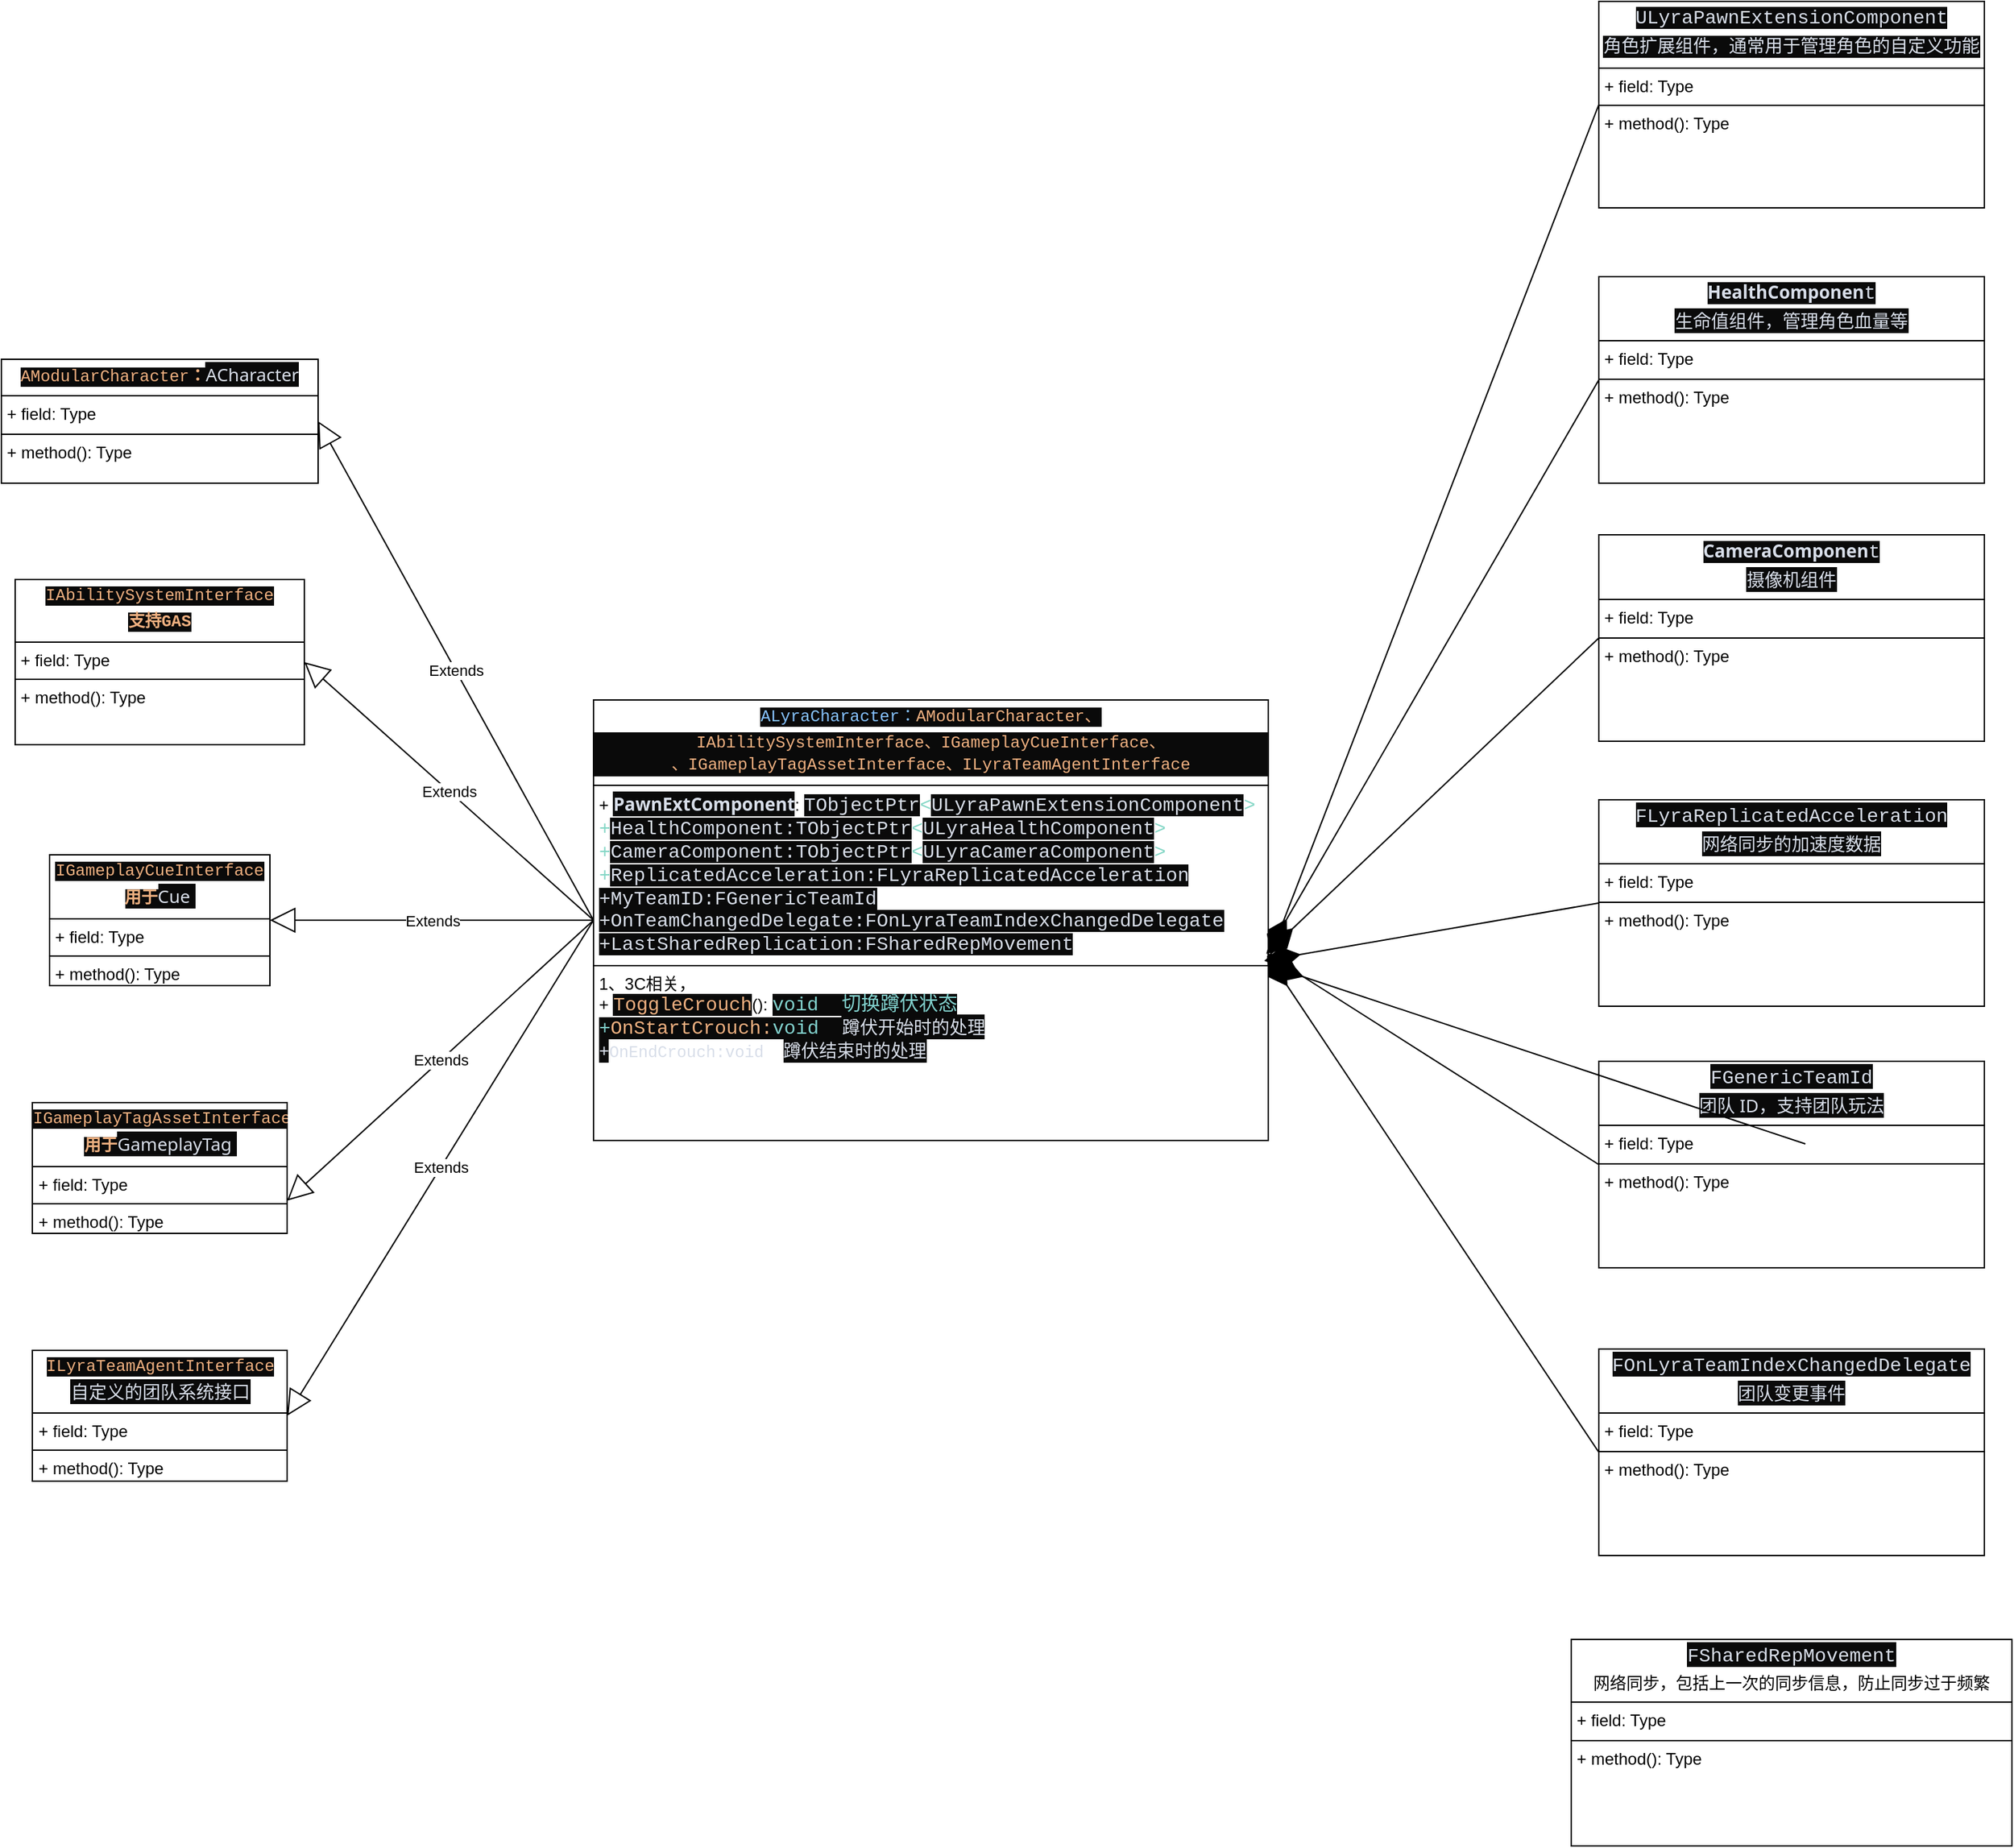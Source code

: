 <mxfile version="28.0.4">
  <diagram name="character目录" id="oOjw0yN4-hZVKV7NDtH4">
    <mxGraphModel dx="1882" dy="606" grid="1" gridSize="10" guides="1" tooltips="1" connect="1" arrows="1" fold="1" page="1" pageScale="1" pageWidth="827" pageHeight="1169" math="0" shadow="0">
      <root>
        <mxCell id="0" />
        <mxCell id="1" parent="0" />
        <mxCell id="XCQQB1KWgZVBoyZFV7uq-1" value="&lt;p style=&quot;margin:0px;margin-top:4px;text-align:center;&quot;&gt;&lt;span style=&quot;color: rgb(135, 195, 255); background-color: rgb(10, 10, 10); font-family: Consolas, &amp;quot;Courier New&amp;quot;, monospace; white-space: pre; text-align: left;&quot;&gt;ALyraCharacter：&lt;/span&gt;&lt;span style=&quot;color: rgb(239, 176, 128); background-color: rgb(10, 10, 10); font-family: Consolas, &amp;quot;Courier New&amp;quot;, monospace; white-space: pre; text-align: left;&quot;&gt;AModularCharacter、&lt;/span&gt;&lt;/p&gt;&lt;p style=&quot;margin:0px;margin-top:4px;text-align:center;&quot;&gt;&lt;span style=&quot;color: rgb(239, 176, 128); background-color: rgb(10, 10, 10); font-family: Consolas, &amp;quot;Courier New&amp;quot;, monospace; white-space: pre; text-align: left;&quot;&gt;&lt;/span&gt;&lt;/p&gt;&lt;div style=&quot;text-align: center; color: rgb(216, 222, 233); background-color: rgb(10, 10, 10); font-family: Consolas, &amp;quot;Courier New&amp;quot;, monospace; line-height: 16px; white-space: pre;&quot;&gt;&lt;span style=&quot;color: rgb(239, 176, 128);&quot;&gt;IAbilitySystemInterface、&lt;/span&gt;&lt;span style=&quot;color: rgb(239, 176, 128); text-align: left;&quot;&gt;IGameplayCueInterface、&lt;/span&gt;&lt;/div&gt;&lt;div style=&quot;text-align: center; color: rgb(216, 222, 233); background-color: rgb(10, 10, 10); font-family: Consolas, &amp;quot;Courier New&amp;quot;, monospace; line-height: 16px; white-space: pre;&quot;&gt;&lt;span style=&quot;color: rgb(239, 176, 128); text-align: left;&quot;&gt;、IGameplayTagAssetInterface、&lt;/span&gt;&lt;span style=&quot;color: rgb(239, 176, 128); text-align: left;&quot;&gt;ILyraTeamAgentInterface&lt;/span&gt;&lt;/div&gt;&lt;hr size=&quot;1&quot; style=&quot;border-style:solid;&quot;&gt;&lt;p style=&quot;margin:0px;margin-left:4px;&quot;&gt;+&amp;nbsp;&lt;span style=&quot;scrollbar-color: var(--vscode-scrollbarSlider-background,#424242) var(--vscode-editor-background,#1e1e1e); color: rgb(216, 222, 233); font-family: &amp;quot;Segoe WPC&amp;quot;, &amp;quot;Segoe UI&amp;quot;, sans-serif; font-size: 13px; font-weight: 600; background-color: rgb(10, 10, 10);&quot;&gt;Pawn&lt;/span&gt;&lt;span style=&quot;scrollbar-color: var(--vscode-scrollbarSlider-background,#424242) var(--vscode-editor-background,#1e1e1e); color: rgb(216, 222, 233); font-family: &amp;quot;Segoe WPC&amp;quot;, &amp;quot;Segoe UI&amp;quot;, sans-serif; font-size: 13px; font-weight: 600; background-color: rgb(10, 10, 10);&quot;&gt;Ext&lt;/span&gt;&lt;span style=&quot;scrollbar-color: var(--vscode-scrollbarSlider-background,#424242) var(--vscode-editor-background,#1e1e1e); color: rgb(216, 222, 233); font-family: &amp;quot;Segoe WPC&amp;quot;, &amp;quot;Segoe UI&amp;quot;, sans-serif; font-size: 13px; font-weight: 600; background-color: rgb(10, 10, 10);&quot;&gt;Component&lt;/span&gt;:&amp;nbsp;&lt;span style=&quot;background-color: rgb(10, 10, 10); color: rgb(216, 222, 233); font-family: Consolas, &amp;quot;Courier New&amp;quot;, monospace; font-size: 14px; white-space: pre;&quot;&gt;TObjectPtr&lt;/span&gt;&lt;span style=&quot;font-family: Consolas, &amp;quot;Courier New&amp;quot;, monospace; font-size: 14px; white-space: pre; color: rgb(131, 214, 197);&quot;&gt;&amp;lt;&lt;/span&gt;&lt;span style=&quot;background-color: rgb(10, 10, 10); color: rgb(216, 222, 233); font-family: Consolas, &amp;quot;Courier New&amp;quot;, monospace; font-size: 14px; white-space: pre;&quot;&gt;ULyraPawnExtensionComponent&lt;/span&gt;&lt;span style=&quot;font-family: Consolas, &amp;quot;Courier New&amp;quot;, monospace; font-size: 14px; white-space: pre; color: rgb(131, 214, 197);&quot;&gt;&amp;gt;&lt;/span&gt;&lt;/p&gt;&lt;p style=&quot;margin:0px;margin-left:4px;&quot;&gt;&lt;span style=&quot;font-family: Consolas, &amp;quot;Courier New&amp;quot;, monospace; font-size: 14px; white-space: pre; color: rgb(131, 214, 197);&quot;&gt;+&lt;/span&gt;&lt;span style=&quot;background-color: rgb(10, 10, 10); color: rgb(216, 222, 233); font-family: Consolas, &amp;quot;Courier New&amp;quot;, monospace; font-size: 14px; white-space: pre;&quot;&gt;HealthComponent:&lt;/span&gt;&lt;span style=&quot;background-color: rgb(10, 10, 10); color: rgb(216, 222, 233); font-family: Consolas, &amp;quot;Courier New&amp;quot;, monospace; font-size: 14px; white-space: pre;&quot;&gt;TObjectPtr&lt;/span&gt;&lt;span style=&quot;font-family: Consolas, &amp;quot;Courier New&amp;quot;, monospace; font-size: 14px; white-space: pre; color: rgb(131, 214, 197);&quot;&gt;&amp;lt;&lt;/span&gt;&lt;span style=&quot;background-color: rgb(10, 10, 10); color: rgb(216, 222, 233); font-family: Consolas, &amp;quot;Courier New&amp;quot;, monospace; font-size: 14px; white-space: pre;&quot;&gt;ULyraHealthComponent&lt;/span&gt;&lt;span style=&quot;font-family: Consolas, &amp;quot;Courier New&amp;quot;, monospace; font-size: 14px; white-space: pre; color: rgb(131, 214, 197);&quot;&gt;&amp;gt;&lt;/span&gt;&lt;/p&gt;&lt;p style=&quot;margin:0px;margin-left:4px;&quot;&gt;&lt;span style=&quot;font-family: Consolas, &amp;quot;Courier New&amp;quot;, monospace; font-size: 14px; white-space: pre; color: rgb(131, 214, 197);&quot;&gt;+&lt;/span&gt;&lt;span style=&quot;background-color: rgb(10, 10, 10); color: rgb(216, 222, 233); font-family: Consolas, &amp;quot;Courier New&amp;quot;, monospace; font-size: 14px; white-space: pre;&quot;&gt;CameraComponent:&lt;/span&gt;&lt;span style=&quot;background-color: rgb(10, 10, 10); color: rgb(216, 222, 233); font-family: Consolas, &amp;quot;Courier New&amp;quot;, monospace; font-size: 14px; white-space: pre;&quot;&gt;TObjectPtr&lt;/span&gt;&lt;span style=&quot;font-family: Consolas, &amp;quot;Courier New&amp;quot;, monospace; font-size: 14px; white-space: pre; color: rgb(131, 214, 197);&quot;&gt;&amp;lt;&lt;/span&gt;&lt;span style=&quot;background-color: rgb(10, 10, 10); color: rgb(216, 222, 233); font-family: Consolas, &amp;quot;Courier New&amp;quot;, monospace; font-size: 14px; white-space: pre;&quot;&gt;ULyraCameraComponent&lt;/span&gt;&lt;span style=&quot;font-family: Consolas, &amp;quot;Courier New&amp;quot;, monospace; font-size: 14px; white-space: pre; color: rgb(131, 214, 197);&quot;&gt;&amp;gt;&lt;/span&gt;&lt;/p&gt;&lt;p style=&quot;margin:0px;margin-left:4px;&quot;&gt;&lt;span style=&quot;font-family: Consolas, &amp;quot;Courier New&amp;quot;, monospace; font-size: 14px; white-space: pre; color: rgb(131, 214, 197);&quot;&gt;+&lt;/span&gt;&lt;span style=&quot;background-color: rgb(10, 10, 10); color: rgb(216, 222, 233); font-family: Consolas, &amp;quot;Courier New&amp;quot;, monospace; font-size: 14px; white-space: pre;&quot;&gt;ReplicatedAcceleration:&lt;/span&gt;&lt;span style=&quot;background-color: rgb(10, 10, 10); color: rgb(216, 222, 233); font-family: Consolas, &amp;quot;Courier New&amp;quot;, monospace; font-size: 14px; white-space: pre;&quot;&gt;FLyraReplicatedAcceleration&lt;/span&gt;&lt;/p&gt;&lt;p style=&quot;margin:0px;margin-left:4px;&quot;&gt;&lt;span style=&quot;background-color: rgb(10, 10, 10); color: rgb(216, 222, 233); font-family: Consolas, &amp;quot;Courier New&amp;quot;, monospace; font-size: 14px; white-space: pre;&quot;&gt;+&lt;/span&gt;&lt;span style=&quot;background-color: rgb(10, 10, 10); color: rgb(216, 222, 233); font-family: Consolas, &amp;quot;Courier New&amp;quot;, monospace; font-size: 14px; white-space: pre;&quot;&gt;MyTeamID:&lt;/span&gt;&lt;span style=&quot;background-color: rgb(10, 10, 10); color: rgb(216, 222, 233); font-family: Consolas, &amp;quot;Courier New&amp;quot;, monospace; font-size: 14px; white-space: pre;&quot;&gt;FGenericTeamId&lt;/span&gt;&lt;/p&gt;&lt;p style=&quot;margin:0px;margin-left:4px;&quot;&gt;&lt;span style=&quot;background-color: rgb(10, 10, 10); color: rgb(216, 222, 233); font-family: Consolas, &amp;quot;Courier New&amp;quot;, monospace; font-size: 14px; white-space: pre;&quot;&gt;+&lt;/span&gt;&lt;span style=&quot;background-color: rgb(10, 10, 10); color: rgb(216, 222, 233); font-family: Consolas, &amp;quot;Courier New&amp;quot;, monospace; font-size: 14px; white-space: pre;&quot;&gt;OnTeamChangedDelegate:&lt;/span&gt;&lt;span style=&quot;background-color: rgb(10, 10, 10); color: rgb(216, 222, 233); font-family: Consolas, &amp;quot;Courier New&amp;quot;, monospace; font-size: 14px; white-space: pre;&quot;&gt;FOnLyraTeamIndexChangedDelegate&lt;/span&gt;&lt;/p&gt;&lt;p style=&quot;margin:0px;margin-left:4px;&quot;&gt;&lt;span style=&quot;background-color: rgb(10, 10, 10); color: rgb(216, 222, 233); font-family: Consolas, &amp;quot;Courier New&amp;quot;, monospace; font-size: 14px; white-space: pre;&quot;&gt;+&lt;/span&gt;&lt;span style=&quot;background-color: rgb(10, 10, 10); color: rgb(216, 222, 233); font-family: Consolas, &amp;quot;Courier New&amp;quot;, monospace; font-size: 14px; white-space: pre;&quot;&gt;LastSharedReplication:&lt;/span&gt;&lt;span style=&quot;background-color: rgb(10, 10, 10); color: rgb(216, 222, 233); font-family: Consolas, &amp;quot;Courier New&amp;quot;, monospace; font-size: 14px; white-space: pre;&quot;&gt;FSharedRepMovement&lt;/span&gt;&lt;/p&gt;&lt;hr size=&quot;1&quot; style=&quot;border-style:solid;&quot;&gt;&lt;p style=&quot;margin:0px;margin-left:4px;&quot;&gt;1、3C相关，&lt;/p&gt;&lt;p style=&quot;margin:0px;margin-left:4px;&quot;&gt;+&amp;nbsp;&lt;span style=&quot;color: rgb(239, 176, 128); background-color: rgb(10, 10, 10); font-family: Consolas, &amp;quot;Courier New&amp;quot;, monospace; font-size: 14px; white-space: pre;&quot;&gt;ToggleCrouch&lt;/span&gt;&lt;span style=&quot;background-color: transparent; color: light-dark(rgb(0, 0, 0), rgb(255, 255, 255));&quot;&gt;():&amp;nbsp;&lt;/span&gt;&lt;span style=&quot;color: rgb(130, 210, 206); background-color: rgb(10, 10, 10); font-family: Consolas, &amp;quot;Courier New&amp;quot;, monospace; font-size: 14px; white-space: pre;&quot;&gt;void  切换蹲伏状态&lt;/span&gt;&lt;/p&gt;&lt;p style=&quot;margin:0px;margin-left:4px;&quot;&gt;&lt;span style=&quot;color: rgb(130, 210, 206); background-color: rgb(10, 10, 10); font-family: Consolas, &amp;quot;Courier New&amp;quot;, monospace; font-size: 14px; white-space: pre;&quot;&gt;+&lt;/span&gt;&lt;span style=&quot;color: rgb(239, 176, 128); background-color: rgb(10, 10, 10); font-family: Consolas, &amp;quot;Courier New&amp;quot;, monospace; font-size: 14px; white-space: pre;&quot;&gt;OnStartCrouch:&lt;/span&gt;&lt;span style=&quot;color: rgb(130, 210, 206); background-color: rgb(10, 10, 10); font-family: Consolas, &amp;quot;Courier New&amp;quot;, monospace; font-size: 14px; white-space: pre;&quot;&gt;void  &lt;/span&gt;&lt;span style=&quot;background-color: rgb(10, 10, 10); color: rgb(216, 222, 233); font-family: &amp;quot;Segoe WPC&amp;quot;, &amp;quot;Segoe UI&amp;quot;, sans-serif; font-size: 13px;&quot;&gt;蹲伏开始时的处理&lt;/span&gt;&lt;/p&gt;&lt;p style=&quot;margin:0px;margin-left:4px;&quot;&gt;&lt;span style=&quot;background-color: rgb(10, 10, 10); color: rgb(216, 222, 233); font-family: &amp;quot;Segoe WPC&amp;quot;, &amp;quot;Segoe UI&amp;quot;, sans-serif; font-size: 13px;&quot;&gt;+&lt;/span&gt;&lt;span style=&quot;background-color: transparent; scrollbar-color: var(--vscode-scrollbarSlider-background,#424242) var(--vscode-editor-background,#1e1e1e); color: rgb(216, 222, 233); font-family: Consolas, &amp;quot;Courier New&amp;quot;, monospace, Menlo, Monaco, &amp;quot;Courier New&amp;quot;, monospace; font-size: 11.7px;&quot;&gt;OnEnd&lt;/span&gt;&lt;span style=&quot;background-color: transparent; scrollbar-color: var(--vscode-scrollbarSlider-background,#424242) var(--vscode-editor-background,#1e1e1e); color: rgb(216, 222, 233); font-family: Consolas, &amp;quot;Courier New&amp;quot;, monospace, Menlo, Monaco, &amp;quot;Courier New&amp;quot;, monospace; font-size: 11.7px;&quot;&gt;C&lt;/span&gt;&lt;span style=&quot;background-color: transparent; scrollbar-color: var(--vscode-scrollbarSlider-background,#424242) var(--vscode-editor-background,#1e1e1e); color: rgb(216, 222, 233); font-family: Consolas, &amp;quot;Courier New&amp;quot;, monospace, Menlo, Monaco, &amp;quot;Courier New&amp;quot;, monospace; font-size: 11.7px;&quot;&gt;rou&lt;/span&gt;&lt;span style=&quot;background-color: transparent; scrollbar-color: var(--vscode-scrollbarSlider-background,#424242) var(--vscode-editor-background,#1e1e1e); color: rgb(216, 222, 233); font-family: Consolas, &amp;quot;Courier New&amp;quot;, monospace, Menlo, Monaco, &amp;quot;Courier New&amp;quot;, monospace; font-size: 11.7px;&quot;&gt;ch:void&amp;nbsp;&amp;nbsp;&lt;/span&gt;&lt;span style=&quot;scrollbar-color: var(--vscode-scrollbarSlider-background,#424242) var(--vscode-editor-background,#1e1e1e); color: rgb(216, 222, 233); font-family: &amp;quot;Segoe WPC&amp;quot;, &amp;quot;Segoe UI&amp;quot;, sans-serif; font-size: 13px; background-color: rgb(10, 10, 10);&quot;&gt;蹲&lt;/span&gt;&lt;span style=&quot;scrollbar-color: var(--vscode-scrollbarSlider-background,#424242) var(--vscode-editor-background,#1e1e1e); color: rgb(216, 222, 233); font-family: &amp;quot;Segoe WPC&amp;quot;, &amp;quot;Segoe UI&amp;quot;, sans-serif; font-size: 13px; background-color: rgb(10, 10, 10);&quot;&gt;伏&lt;/span&gt;&lt;span style=&quot;scrollbar-color: var(--vscode-scrollbarSlider-background,#424242) var(--vscode-editor-background,#1e1e1e); color: rgb(216, 222, 233); font-family: &amp;quot;Segoe WPC&amp;quot;, &amp;quot;Segoe UI&amp;quot;, sans-serif; font-size: 13px; background-color: rgb(10, 10, 10);&quot;&gt;结束时的&lt;/span&gt;&lt;span style=&quot;scrollbar-color: var(--vscode-scrollbarSlider-background,#424242) var(--vscode-editor-background,#1e1e1e); color: rgb(216, 222, 233); font-family: &amp;quot;Segoe WPC&amp;quot;, &amp;quot;Segoe UI&amp;quot;, sans-serif; font-size: 13px; background-color: rgb(10, 10, 10);&quot;&gt;处理&lt;/span&gt;&lt;/p&gt;" style="verticalAlign=top;align=left;overflow=fill;html=1;whiteSpace=wrap;" vertex="1" parent="1">
          <mxGeometry x="60" y="547.5" width="490" height="320" as="geometry" />
        </mxCell>
        <mxCell id="XCQQB1KWgZVBoyZFV7uq-2" value="&lt;p style=&quot;margin:0px;margin-top:4px;text-align:center;&quot;&gt;&lt;span style=&quot;color: rgb(239, 176, 128); background-color: rgb(10, 10, 10); font-family: Consolas, &amp;quot;Courier New&amp;quot;, monospace; white-space: pre; text-align: left;&quot;&gt;AModularCharacter&lt;b&gt;：&lt;/b&gt;&lt;/span&gt;&lt;span style=&quot;background-color: rgb(10, 10, 10); color: rgb(216, 222, 233); font-family: &amp;quot;Segoe WPC&amp;quot;, &amp;quot;Segoe UI&amp;quot;, sans-serif; font-size: 13px; text-align: left;&quot;&gt;ACharacter&lt;/span&gt;&lt;/p&gt;&lt;hr size=&quot;1&quot; style=&quot;border-style:solid;&quot;&gt;&lt;p style=&quot;margin:0px;margin-left:4px;&quot;&gt;+ field: Type&lt;/p&gt;&lt;hr size=&quot;1&quot; style=&quot;border-style:solid;&quot;&gt;&lt;p style=&quot;margin:0px;margin-left:4px;&quot;&gt;+ method(): Type&lt;/p&gt;" style="verticalAlign=top;align=left;overflow=fill;html=1;whiteSpace=wrap;" vertex="1" parent="1">
          <mxGeometry x="-370" y="300" width="230" height="90" as="geometry" />
        </mxCell>
        <mxCell id="XCQQB1KWgZVBoyZFV7uq-3" value="&lt;p style=&quot;margin:0px;margin-top:4px;text-align:center;&quot;&gt;&lt;span style=&quot;color: rgb(239, 176, 128); background-color: rgb(10, 10, 10); font-family: Consolas, &amp;quot;Courier New&amp;quot;, monospace; white-space: pre; text-align: left;&quot;&gt;IAbilitySystemInterface&lt;/span&gt;&lt;/p&gt;&lt;p style=&quot;margin:0px;margin-top:4px;text-align:center;&quot;&gt;&lt;span style=&quot;color: rgb(239, 176, 128); background-color: rgb(10, 10, 10); font-family: Consolas, &amp;quot;Courier New&amp;quot;, monospace; white-space: pre; text-align: left;&quot;&gt;&lt;b&gt;支持GAS&lt;/b&gt;&lt;/span&gt;&lt;/p&gt;&lt;hr size=&quot;1&quot; style=&quot;border-style:solid;&quot;&gt;&lt;p style=&quot;margin:0px;margin-left:4px;&quot;&gt;+ field: Type&lt;/p&gt;&lt;hr size=&quot;1&quot; style=&quot;border-style:solid;&quot;&gt;&lt;p style=&quot;margin:0px;margin-left:4px;&quot;&gt;+ method(): Type&lt;/p&gt;" style="verticalAlign=top;align=left;overflow=fill;html=1;whiteSpace=wrap;" vertex="1" parent="1">
          <mxGeometry x="-360" y="460" width="210" height="120" as="geometry" />
        </mxCell>
        <mxCell id="XCQQB1KWgZVBoyZFV7uq-8" value="&lt;p style=&quot;margin:0px;margin-top:4px;text-align:center;&quot;&gt;&lt;span style=&quot;color: rgb(239, 176, 128); background-color: rgb(10, 10, 10); font-family: Consolas, &amp;quot;Courier New&amp;quot;, monospace; white-space: pre; text-align: left;&quot;&gt;IGameplayCueInterface&lt;/span&gt;&lt;/p&gt;&lt;p style=&quot;text-align: center; margin: 4px 0px 0px;&quot;&gt;&lt;font face=&quot;Consolas, Courier New, monospace&quot; color=&quot;#efb080&quot;&gt;&lt;span style=&quot;white-space: pre; background-color: rgb(10, 10, 10);&quot;&gt;&lt;b&gt;用于&lt;/b&gt;&lt;/span&gt;&lt;/font&gt;&lt;span style=&quot;background-color: rgb(10, 10, 10); color: rgb(216, 222, 233); font-family: &amp;quot;Segoe WPC&amp;quot;, &amp;quot;Segoe UI&amp;quot;, sans-serif; font-size: 13px; text-align: left;&quot;&gt;Cue&lt;/span&gt;&lt;span style=&quot;background-color: rgb(10, 10, 10); color: rgb(216, 222, 233); font-family: &amp;quot;Segoe WPC&amp;quot;, &amp;quot;Segoe UI&amp;quot;, sans-serif; font-size: 13px; text-align: left;&quot;&gt;&amp;nbsp;&lt;/span&gt;&lt;/p&gt;&lt;hr size=&quot;1&quot; style=&quot;border-style:solid;&quot;&gt;&lt;p style=&quot;margin:0px;margin-left:4px;&quot;&gt;+ field: Type&lt;/p&gt;&lt;hr size=&quot;1&quot; style=&quot;border-style:solid;&quot;&gt;&lt;p style=&quot;margin:0px;margin-left:4px;&quot;&gt;+ method(): Type&lt;/p&gt;" style="verticalAlign=top;align=left;overflow=fill;html=1;whiteSpace=wrap;" vertex="1" parent="1">
          <mxGeometry x="-335" y="660" width="160" height="95" as="geometry" />
        </mxCell>
        <mxCell id="XCQQB1KWgZVBoyZFV7uq-9" value="&lt;p style=&quot;margin:0px;margin-top:4px;text-align:center;&quot;&gt;&lt;span style=&quot;color: rgb(239, 176, 128); background-color: rgb(10, 10, 10); font-family: Consolas, &amp;quot;Courier New&amp;quot;, monospace; white-space: pre; text-align: left;&quot;&gt;IGameplayTagAssetInterface&lt;/span&gt;&lt;/p&gt;&lt;p style=&quot;text-align: center; margin: 4px 0px 0px;&quot;&gt;&lt;font face=&quot;Consolas, Courier New, monospace&quot; color=&quot;#efb080&quot;&gt;&lt;span style=&quot;white-space: pre; background-color: rgb(10, 10, 10);&quot;&gt;&lt;b&gt;用于&lt;/b&gt;&lt;/span&gt;&lt;/font&gt;&lt;span style=&quot;text-align: left; scrollbar-color: var(--vscode-scrollbarSlider-background,#424242) var(--vscode-editor-background,#1e1e1e); color: rgb(216, 222, 233); font-family: &amp;quot;Segoe WPC&amp;quot;, &amp;quot;Segoe UI&amp;quot;, sans-serif; font-size: 13px; background-color: rgb(10, 10, 10);&quot;&gt;Gameplay&lt;/span&gt;&lt;span style=&quot;text-align: left; scrollbar-color: var(--vscode-scrollbarSlider-background,#424242) var(--vscode-editor-background,#1e1e1e); color: rgb(216, 222, 233); font-family: &amp;quot;Segoe WPC&amp;quot;, &amp;quot;Segoe UI&amp;quot;, sans-serif; font-size: 13px; background-color: rgb(10, 10, 10);&quot;&gt;Tag&lt;/span&gt;&lt;span style=&quot;text-align: left; scrollbar-color: var(--vscode-scrollbarSlider-background,#424242) var(--vscode-editor-background,#1e1e1e); color: rgb(216, 222, 233); font-family: &amp;quot;Segoe WPC&amp;quot;, &amp;quot;Segoe UI&amp;quot;, sans-serif; font-size: 13px; background-color: rgb(10, 10, 10);&quot;&gt;&amp;nbsp;&lt;/span&gt;&lt;/p&gt;&lt;hr size=&quot;1&quot; style=&quot;border-style:solid;&quot;&gt;&lt;p style=&quot;margin:0px;margin-left:4px;&quot;&gt;+ field: Type&lt;/p&gt;&lt;hr size=&quot;1&quot; style=&quot;border-style:solid;&quot;&gt;&lt;p style=&quot;margin:0px;margin-left:4px;&quot;&gt;+ method(): Type&lt;/p&gt;" style="verticalAlign=top;align=left;overflow=fill;html=1;whiteSpace=wrap;" vertex="1" parent="1">
          <mxGeometry x="-347.5" y="840" width="185" height="95" as="geometry" />
        </mxCell>
        <mxCell id="XCQQB1KWgZVBoyZFV7uq-10" value="&lt;p style=&quot;margin:0px;margin-top:4px;text-align:center;&quot;&gt;&lt;span style=&quot;color: rgb(239, 176, 128); background-color: rgb(10, 10, 10); font-family: Consolas, &amp;quot;Courier New&amp;quot;, monospace; white-space: pre; text-align: left;&quot;&gt;ILyraTeamAgentInterface&lt;/span&gt;&lt;/p&gt;&lt;p style=&quot;text-align: center; margin: 4px 0px 0px;&quot;&gt;&lt;span style=&quot;color: rgb(216, 222, 233); font-family: &amp;quot;Segoe WPC&amp;quot;, &amp;quot;Segoe UI&amp;quot;, sans-serif; font-size: 13px; text-align: left; background-color: rgb(10, 10, 10);&quot;&gt;自定义的团队系统接口&lt;/span&gt;&lt;/p&gt;&lt;hr size=&quot;1&quot; style=&quot;border-style:solid;&quot;&gt;&lt;p style=&quot;margin:0px;margin-left:4px;&quot;&gt;+ field: Type&lt;/p&gt;&lt;hr size=&quot;1&quot; style=&quot;border-style:solid;&quot;&gt;&lt;p style=&quot;margin:0px;margin-left:4px;&quot;&gt;+ method(): Type&lt;/p&gt;" style="verticalAlign=top;align=left;overflow=fill;html=1;whiteSpace=wrap;" vertex="1" parent="1">
          <mxGeometry x="-347.5" y="1020" width="185" height="95" as="geometry" />
        </mxCell>
        <mxCell id="XCQQB1KWgZVBoyZFV7uq-11" value="Extends" style="endArrow=block;endSize=16;endFill=0;html=1;rounded=0;exitX=0;exitY=0.5;exitDx=0;exitDy=0;entryX=1;entryY=0.5;entryDx=0;entryDy=0;" edge="1" parent="1" source="XCQQB1KWgZVBoyZFV7uq-1" target="XCQQB1KWgZVBoyZFV7uq-2">
          <mxGeometry width="160" relative="1" as="geometry">
            <mxPoint x="-80" y="810" as="sourcePoint" />
            <mxPoint x="80" y="810" as="targetPoint" />
          </mxGeometry>
        </mxCell>
        <mxCell id="XCQQB1KWgZVBoyZFV7uq-12" value="Extends" style="endArrow=block;endSize=16;endFill=0;html=1;rounded=0;entryX=1;entryY=0.5;entryDx=0;entryDy=0;exitX=0;exitY=0.5;exitDx=0;exitDy=0;" edge="1" parent="1" source="XCQQB1KWgZVBoyZFV7uq-1" target="XCQQB1KWgZVBoyZFV7uq-3">
          <mxGeometry width="160" relative="1" as="geometry">
            <mxPoint x="-10" y="800" as="sourcePoint" />
            <mxPoint x="80" y="810" as="targetPoint" />
          </mxGeometry>
        </mxCell>
        <mxCell id="XCQQB1KWgZVBoyZFV7uq-13" value="Extends" style="endArrow=block;endSize=16;endFill=0;html=1;rounded=0;entryX=1;entryY=0.5;entryDx=0;entryDy=0;exitX=0;exitY=0.5;exitDx=0;exitDy=0;" edge="1" parent="1" source="XCQQB1KWgZVBoyZFV7uq-1" target="XCQQB1KWgZVBoyZFV7uq-8">
          <mxGeometry width="160" relative="1" as="geometry">
            <mxPoint x="-40" y="850" as="sourcePoint" />
            <mxPoint x="-140" y="700" as="targetPoint" />
          </mxGeometry>
        </mxCell>
        <mxCell id="XCQQB1KWgZVBoyZFV7uq-16" value="Extends" style="endArrow=block;endSize=16;endFill=0;html=1;rounded=0;entryX=1;entryY=0.75;entryDx=0;entryDy=0;exitX=0;exitY=0.5;exitDx=0;exitDy=0;" edge="1" parent="1" source="XCQQB1KWgZVBoyZFV7uq-1" target="XCQQB1KWgZVBoyZFV7uq-9">
          <mxGeometry width="160" relative="1" as="geometry">
            <mxPoint x="-10" y="730" as="sourcePoint" />
            <mxPoint x="-110" y="720" as="targetPoint" />
          </mxGeometry>
        </mxCell>
        <mxCell id="XCQQB1KWgZVBoyZFV7uq-17" value="Extends" style="endArrow=block;endSize=16;endFill=0;html=1;rounded=0;exitX=0;exitY=0.5;exitDx=0;exitDy=0;entryX=1;entryY=0.5;entryDx=0;entryDy=0;" edge="1" parent="1" source="XCQQB1KWgZVBoyZFV7uq-1" target="XCQQB1KWgZVBoyZFV7uq-10">
          <mxGeometry width="160" relative="1" as="geometry">
            <mxPoint x="-70" y="820.0" as="sourcePoint" />
            <mxPoint x="-160" y="1090" as="targetPoint" />
          </mxGeometry>
        </mxCell>
        <mxCell id="XCQQB1KWgZVBoyZFV7uq-18" value="&lt;p style=&quot;margin:0px;margin-top:4px;text-align:center;&quot;&gt;&lt;span style=&quot;background-color: rgb(10, 10, 10); color: rgb(216, 222, 233); font-family: Consolas, &amp;quot;Courier New&amp;quot;, monospace; font-size: 14px; white-space: pre; text-align: left;&quot;&gt;ULyraPawnExtensionComponent&lt;/span&gt;&lt;/p&gt;&lt;p style=&quot;margin:0px;margin-top:4px;text-align:center;&quot;&gt;&lt;span style=&quot;background-color: rgb(10, 10, 10); color: rgb(216, 222, 233); font-family: Consolas, &amp;quot;Courier New&amp;quot;, monospace; font-size: 14px; white-space: pre; text-align: left;&quot;&gt;&lt;span style=&quot;scrollbar-color: var(--vscode-scrollbarSlider-background,#424242) var(--vscode-editor-background,#1e1e1e); font-family: &amp;quot;Segoe WPC&amp;quot;, &amp;quot;Segoe UI&amp;quot;, sans-serif; font-size: 13px; white-space: normal;&quot;&gt;角色&lt;/span&gt;&lt;span style=&quot;scrollbar-color: var(--vscode-scrollbarSlider-background,#424242) var(--vscode-editor-background,#1e1e1e); font-family: &amp;quot;Segoe WPC&amp;quot;, &amp;quot;Segoe UI&amp;quot;, sans-serif; font-size: 13px; white-space: normal;&quot;&gt;扩&lt;/span&gt;&lt;span style=&quot;scrollbar-color: var(--vscode-scrollbarSlider-background,#424242) var(--vscode-editor-background,#1e1e1e); font-family: &amp;quot;Segoe WPC&amp;quot;, &amp;quot;Segoe UI&amp;quot;, sans-serif; font-size: 13px; white-space: normal;&quot;&gt;展组件&lt;/span&gt;&lt;span style=&quot;scrollbar-color: var(--vscode-scrollbarSlider-background,#424242) var(--vscode-editor-background,#1e1e1e); font-family: &amp;quot;Segoe WPC&amp;quot;, &amp;quot;Segoe UI&amp;quot;, sans-serif; font-size: 13px; white-space: normal;&quot;&gt;，通常用于管理&lt;/span&gt;&lt;span style=&quot;scrollbar-color: var(--vscode-scrollbarSlider-background,#424242) var(--vscode-editor-background,#1e1e1e); font-family: &amp;quot;Segoe WPC&amp;quot;, &amp;quot;Segoe UI&amp;quot;, sans-serif; font-size: 13px; white-space: normal;&quot;&gt;角色的&lt;/span&gt;&lt;span style=&quot;scrollbar-color: var(--vscode-scrollbarSlider-background,#424242) var(--vscode-editor-background,#1e1e1e); font-family: &amp;quot;Segoe WPC&amp;quot;, &amp;quot;Segoe UI&amp;quot;, sans-serif; font-size: 13px; white-space: normal;&quot;&gt;自&lt;/span&gt;&lt;span style=&quot;scrollbar-color: var(--vscode-scrollbarSlider-background,#424242) var(--vscode-editor-background,#1e1e1e); font-family: &amp;quot;Segoe WPC&amp;quot;, &amp;quot;Segoe UI&amp;quot;, sans-serif; font-size: 13px; white-space: normal;&quot;&gt;定义&lt;/span&gt;&lt;span style=&quot;scrollbar-color: var(--vscode-scrollbarSlider-background,#424242) var(--vscode-editor-background,#1e1e1e); font-family: &amp;quot;Segoe WPC&amp;quot;, &amp;quot;Segoe UI&amp;quot;, sans-serif; font-size: 13px; white-space: normal;&quot;&gt;功能&lt;/span&gt;&lt;/span&gt;&lt;/p&gt;&lt;hr size=&quot;1&quot; style=&quot;border-style:solid;&quot;&gt;&lt;p style=&quot;margin:0px;margin-left:4px;&quot;&gt;+ field: Type&lt;/p&gt;&lt;hr size=&quot;1&quot; style=&quot;border-style:solid;&quot;&gt;&lt;p style=&quot;margin:0px;margin-left:4px;&quot;&gt;+ method(): Type&lt;/p&gt;" style="verticalAlign=top;align=left;overflow=fill;html=1;whiteSpace=wrap;" vertex="1" parent="1">
          <mxGeometry x="790" y="40" width="280" height="150" as="geometry" />
        </mxCell>
        <mxCell id="XCQQB1KWgZVBoyZFV7uq-19" value="&lt;p style=&quot;margin:0px;margin-top:4px;text-align:center;&quot;&gt;&lt;span style=&quot;background-color: rgb(10, 10, 10); color: rgb(216, 222, 233); font-family: Consolas, &amp;quot;Courier New&amp;quot;, monospace; font-size: 14px; white-space: pre; text-align: left;&quot;&gt;&lt;span style=&quot;font-family: &amp;quot;Segoe WPC&amp;quot;, &amp;quot;Segoe UI&amp;quot;, sans-serif; font-size: 13px; font-weight: 600; white-space: normal;&quot;&gt;HealthComponen&lt;/span&gt;t&lt;/span&gt;&lt;/p&gt;&lt;p style=&quot;margin:0px;margin-top:4px;text-align:center;&quot;&gt;&lt;span style=&quot;scrollbar-color: var(--vscode-scrollbarSlider-background,#424242) var(--vscode-editor-background,#1e1e1e); color: rgb(216, 222, 233); font-family: &amp;quot;Segoe WPC&amp;quot;, &amp;quot;Segoe UI&amp;quot;, sans-serif; font-size: 13px; text-align: left; background-color: rgb(10, 10, 10);&quot;&gt;生命值&lt;/span&gt;&lt;span style=&quot;scrollbar-color: var(--vscode-scrollbarSlider-background,#424242) var(--vscode-editor-background,#1e1e1e); color: rgb(216, 222, 233); font-family: &amp;quot;Segoe WPC&amp;quot;, &amp;quot;Segoe UI&amp;quot;, sans-serif; font-size: 13px; text-align: left; background-color: rgb(10, 10, 10);&quot;&gt;组件&lt;/span&gt;&lt;span style=&quot;scrollbar-color: var(--vscode-scrollbarSlider-background,#424242) var(--vscode-editor-background,#1e1e1e); color: rgb(216, 222, 233); font-family: &amp;quot;Segoe WPC&amp;quot;, &amp;quot;Segoe UI&amp;quot;, sans-serif; font-size: 13px; text-align: left; background-color: rgb(10, 10, 10);&quot;&gt;，管理&lt;/span&gt;&lt;span style=&quot;scrollbar-color: var(--vscode-scrollbarSlider-background,#424242) var(--vscode-editor-background,#1e1e1e); color: rgb(216, 222, 233); font-family: &amp;quot;Segoe WPC&amp;quot;, &amp;quot;Segoe UI&amp;quot;, sans-serif; font-size: 13px; text-align: left; background-color: rgb(10, 10, 10);&quot;&gt;角色&lt;/span&gt;&lt;span style=&quot;scrollbar-color: var(--vscode-scrollbarSlider-background,#424242) var(--vscode-editor-background,#1e1e1e); color: rgb(216, 222, 233); font-family: &amp;quot;Segoe WPC&amp;quot;, &amp;quot;Segoe UI&amp;quot;, sans-serif; font-size: 13px; text-align: left; background-color: rgb(10, 10, 10);&quot;&gt;血量&lt;/span&gt;&lt;span style=&quot;scrollbar-color: var(--vscode-scrollbarSlider-background,#424242) var(--vscode-editor-background,#1e1e1e); color: rgb(216, 222, 233); font-family: &amp;quot;Segoe WPC&amp;quot;, &amp;quot;Segoe UI&amp;quot;, sans-serif; font-size: 13px; text-align: left; background-color: rgb(10, 10, 10);&quot;&gt;等&lt;/span&gt;&lt;/p&gt;&lt;hr size=&quot;1&quot; style=&quot;border-style:solid;&quot;&gt;&lt;p style=&quot;margin:0px;margin-left:4px;&quot;&gt;+ field: Type&lt;/p&gt;&lt;hr size=&quot;1&quot; style=&quot;border-style:solid;&quot;&gt;&lt;p style=&quot;margin:0px;margin-left:4px;&quot;&gt;+ method(): Type&lt;/p&gt;" style="verticalAlign=top;align=left;overflow=fill;html=1;whiteSpace=wrap;" vertex="1" parent="1">
          <mxGeometry x="790" y="240" width="280" height="150" as="geometry" />
        </mxCell>
        <mxCell id="XCQQB1KWgZVBoyZFV7uq-20" value="&lt;p style=&quot;margin:0px;margin-top:4px;text-align:center;&quot;&gt;&lt;span style=&quot;background-color: rgb(10, 10, 10); color: rgb(216, 222, 233); font-family: Consolas, &amp;quot;Courier New&amp;quot;, monospace; font-size: 14px; white-space: pre; text-align: left;&quot;&gt;&lt;span style=&quot;white-space: normal; scrollbar-color: var(--vscode-scrollbarSlider-background,#424242) var(--vscode-editor-background,#1e1e1e); font-family: &amp;quot;Segoe WPC&amp;quot;, &amp;quot;Segoe UI&amp;quot;, sans-serif; font-size: 13px; font-weight: 600;&quot;&gt;Camera&lt;/span&gt;&lt;span style=&quot;white-space: normal; scrollbar-color: var(--vscode-scrollbarSlider-background,#424242) var(--vscode-editor-background,#1e1e1e); font-family: &amp;quot;Segoe WPC&amp;quot;, &amp;quot;Segoe UI&amp;quot;, sans-serif; font-size: 13px; font-weight: 600;&quot;&gt;Componen&lt;/span&gt;t&lt;/span&gt;&lt;/p&gt;&lt;p style=&quot;margin:0px;margin-top:4px;text-align:center;&quot;&gt;&lt;span style=&quot;scrollbar-color: var(--vscode-scrollbarSlider-background,#424242) var(--vscode-editor-background,#1e1e1e); color: rgb(216, 222, 233); font-family: &amp;quot;Segoe WPC&amp;quot;, &amp;quot;Segoe UI&amp;quot;, sans-serif; font-size: 13px; text-align: left; background-color: rgb(10, 10, 10);&quot;&gt;摄像&lt;/span&gt;&lt;span style=&quot;scrollbar-color: var(--vscode-scrollbarSlider-background,#424242) var(--vscode-editor-background,#1e1e1e); color: rgb(216, 222, 233); font-family: &amp;quot;Segoe WPC&amp;quot;, &amp;quot;Segoe UI&amp;quot;, sans-serif; font-size: 13px; text-align: left; background-color: rgb(10, 10, 10);&quot;&gt;机&lt;/span&gt;&lt;span style=&quot;scrollbar-color: var(--vscode-scrollbarSlider-background,#424242) var(--vscode-editor-background,#1e1e1e); color: rgb(216, 222, 233); font-family: &amp;quot;Segoe WPC&amp;quot;, &amp;quot;Segoe UI&amp;quot;, sans-serif; font-size: 13px; text-align: left; background-color: rgb(10, 10, 10);&quot;&gt;组件&lt;/span&gt;&lt;/p&gt;&lt;hr size=&quot;1&quot; style=&quot;border-style:solid;&quot;&gt;&lt;p style=&quot;margin:0px;margin-left:4px;&quot;&gt;+ field: Type&lt;/p&gt;&lt;hr size=&quot;1&quot; style=&quot;border-style:solid;&quot;&gt;&lt;p style=&quot;margin:0px;margin-left:4px;&quot;&gt;+ method(): Type&lt;/p&gt;" style="verticalAlign=top;align=left;overflow=fill;html=1;whiteSpace=wrap;" vertex="1" parent="1">
          <mxGeometry x="790" y="427.5" width="280" height="150" as="geometry" />
        </mxCell>
        <mxCell id="XCQQB1KWgZVBoyZFV7uq-21" value="&lt;p style=&quot;margin:0px;margin-top:4px;text-align:center;&quot;&gt;&lt;span style=&quot;scrollbar-color: var(--vscode-scrollbarSlider-background,#424242) var(--vscode-editor-background,#1e1e1e); color: rgb(216, 222, 233); font-family: &amp;quot;Segoe WPC&amp;quot;, &amp;quot;Segoe UI&amp;quot;, sans-serif; font-size: 13px; font-weight: 600; text-align: left; background-color: rgb(10, 10, 10);&quot;&gt;&lt;span style=&quot;font-family: Consolas, &amp;quot;Courier New&amp;quot;, monospace; font-size: 14px; white-space: pre; font-weight: normal;&quot;&gt;FLyraReplicatedAcceleration&lt;/span&gt;&lt;/span&gt;&lt;/p&gt;&lt;p style=&quot;margin:0px;margin-top:4px;text-align:center;&quot;&gt;&lt;span style=&quot;scrollbar-color: var(--vscode-scrollbarSlider-background,#424242) var(--vscode-editor-background,#1e1e1e); color: rgb(216, 222, 233); font-family: &amp;quot;Segoe WPC&amp;quot;, &amp;quot;Segoe UI&amp;quot;, sans-serif; font-size: 13px; text-align: left; background-color: rgb(10, 10, 10);&quot;&gt;网络同步的&lt;/span&gt;&lt;span style=&quot;scrollbar-color: var(--vscode-scrollbarSlider-background,#424242) var(--vscode-editor-background,#1e1e1e); color: rgb(216, 222, 233); font-family: &amp;quot;Segoe WPC&amp;quot;, &amp;quot;Segoe UI&amp;quot;, sans-serif; font-size: 13px; text-align: left; background-color: rgb(10, 10, 10);&quot;&gt;加&lt;/span&gt;&lt;span style=&quot;scrollbar-color: var(--vscode-scrollbarSlider-background,#424242) var(--vscode-editor-background,#1e1e1e); color: rgb(216, 222, 233); font-family: &amp;quot;Segoe WPC&amp;quot;, &amp;quot;Segoe UI&amp;quot;, sans-serif; font-size: 13px; text-align: left; background-color: rgb(10, 10, 10);&quot;&gt;速度&lt;/span&gt;&lt;span style=&quot;scrollbar-color: var(--vscode-scrollbarSlider-background,#424242) var(--vscode-editor-background,#1e1e1e); color: rgb(216, 222, 233); font-family: &amp;quot;Segoe WPC&amp;quot;, &amp;quot;Segoe UI&amp;quot;, sans-serif; font-size: 13px; text-align: left; background-color: rgb(10, 10, 10);&quot;&gt;数据&lt;/span&gt;&lt;/p&gt;&lt;hr size=&quot;1&quot; style=&quot;border-style:solid;&quot;&gt;&lt;p style=&quot;margin:0px;margin-left:4px;&quot;&gt;+ field: Type&lt;/p&gt;&lt;hr size=&quot;1&quot; style=&quot;border-style:solid;&quot;&gt;&lt;p style=&quot;margin:0px;margin-left:4px;&quot;&gt;+ method(): Type&lt;/p&gt;" style="verticalAlign=top;align=left;overflow=fill;html=1;whiteSpace=wrap;" vertex="1" parent="1">
          <mxGeometry x="790" y="620" width="280" height="150" as="geometry" />
        </mxCell>
        <mxCell id="XCQQB1KWgZVBoyZFV7uq-22" value="&lt;p style=&quot;margin:0px;margin-top:4px;text-align:center;&quot;&gt;&lt;span style=&quot;scrollbar-color: var(--vscode-scrollbarSlider-background,#424242) var(--vscode-editor-background,#1e1e1e); color: rgb(216, 222, 233); font-family: &amp;quot;Segoe WPC&amp;quot;, &amp;quot;Segoe UI&amp;quot;, sans-serif; font-size: 13px; font-weight: 600; text-align: left; background-color: rgb(10, 10, 10);&quot;&gt;&lt;span style=&quot;font-family: Consolas, &amp;quot;Courier New&amp;quot;, monospace; font-size: 14px; white-space: pre; font-weight: normal;&quot;&gt;FGenericTeamId&lt;/span&gt;&lt;/span&gt;&lt;/p&gt;&lt;p style=&quot;margin:0px;margin-top:4px;text-align:center;&quot;&gt;&lt;span style=&quot;scrollbar-color: var(--vscode-scrollbarSlider-background,#424242) var(--vscode-editor-background,#1e1e1e); color: rgb(216, 222, 233); font-family: &amp;quot;Segoe WPC&amp;quot;, &amp;quot;Segoe UI&amp;quot;, sans-serif; font-size: 13px; text-align: left; background-color: rgb(10, 10, 10);&quot;&gt;团队&lt;/span&gt;&lt;span style=&quot;scrollbar-color: var(--vscode-scrollbarSlider-background,#424242) var(--vscode-editor-background,#1e1e1e); color: rgb(216, 222, 233); font-family: &amp;quot;Segoe WPC&amp;quot;, &amp;quot;Segoe UI&amp;quot;, sans-serif; font-size: 13px; text-align: left; background-color: rgb(10, 10, 10);&quot;&gt;&amp;nbsp;ID&lt;/span&gt;&lt;span style=&quot;scrollbar-color: var(--vscode-scrollbarSlider-background,#424242) var(--vscode-editor-background,#1e1e1e); color: rgb(216, 222, 233); font-family: &amp;quot;Segoe WPC&amp;quot;, &amp;quot;Segoe UI&amp;quot;, sans-serif; font-size: 13px; text-align: left; background-color: rgb(10, 10, 10);&quot;&gt;，支持&lt;/span&gt;&lt;span style=&quot;scrollbar-color: var(--vscode-scrollbarSlider-background,#424242) var(--vscode-editor-background,#1e1e1e); color: rgb(216, 222, 233); font-family: &amp;quot;Segoe WPC&amp;quot;, &amp;quot;Segoe UI&amp;quot;, sans-serif; font-size: 13px; text-align: left; background-color: rgb(10, 10, 10);&quot;&gt;团队&lt;/span&gt;&lt;span style=&quot;scrollbar-color: var(--vscode-scrollbarSlider-background,#424242) var(--vscode-editor-background,#1e1e1e); color: rgb(216, 222, 233); font-family: &amp;quot;Segoe WPC&amp;quot;, &amp;quot;Segoe UI&amp;quot;, sans-serif; font-size: 13px; text-align: left; background-color: rgb(10, 10, 10);&quot;&gt;玩法&lt;/span&gt;&lt;/p&gt;&lt;hr size=&quot;1&quot; style=&quot;border-style:solid;&quot;&gt;&lt;p style=&quot;margin:0px;margin-left:4px;&quot;&gt;+ field: Type&lt;/p&gt;&lt;hr size=&quot;1&quot; style=&quot;border-style:solid;&quot;&gt;&lt;p style=&quot;margin:0px;margin-left:4px;&quot;&gt;+ method(): Type&lt;/p&gt;" style="verticalAlign=top;align=left;overflow=fill;html=1;whiteSpace=wrap;" vertex="1" parent="1">
          <mxGeometry x="790" y="810" width="280" height="150" as="geometry" />
        </mxCell>
        <mxCell id="XCQQB1KWgZVBoyZFV7uq-23" value="&lt;p style=&quot;margin:0px;margin-top:4px;text-align:center;&quot;&gt;&lt;span style=&quot;scrollbar-color: var(--vscode-scrollbarSlider-background,#424242) var(--vscode-editor-background,#1e1e1e); color: rgb(216, 222, 233); font-family: &amp;quot;Segoe WPC&amp;quot;, &amp;quot;Segoe UI&amp;quot;, sans-serif; font-size: 13px; font-weight: 600; text-align: left; background-color: rgb(10, 10, 10);&quot;&gt;&lt;span style=&quot;font-family: Consolas, &amp;quot;Courier New&amp;quot;, monospace; font-size: 14px; white-space: pre; font-weight: normal;&quot;&gt;FOnLyraTeamIndexChangedDelegate&lt;/span&gt;&lt;/span&gt;&lt;/p&gt;&lt;p style=&quot;margin:0px;margin-top:4px;text-align:center;&quot;&gt;&lt;span style=&quot;scrollbar-color: var(--vscode-scrollbarSlider-background,#424242) var(--vscode-editor-background,#1e1e1e); color: rgb(216, 222, 233); font-family: &amp;quot;Segoe WPC&amp;quot;, &amp;quot;Segoe UI&amp;quot;, sans-serif; font-size: 13px; text-align: left; background-color: rgb(10, 10, 10);&quot;&gt;团队&lt;/span&gt;&lt;span style=&quot;scrollbar-color: var(--vscode-scrollbarSlider-background,#424242) var(--vscode-editor-background,#1e1e1e); color: rgb(216, 222, 233); font-family: &amp;quot;Segoe WPC&amp;quot;, &amp;quot;Segoe UI&amp;quot;, sans-serif; font-size: 13px; text-align: left; background-color: rgb(10, 10, 10);&quot;&gt;变&lt;/span&gt;&lt;span style=&quot;scrollbar-color: var(--vscode-scrollbarSlider-background,#424242) var(--vscode-editor-background,#1e1e1e); color: rgb(216, 222, 233); font-family: &amp;quot;Segoe WPC&amp;quot;, &amp;quot;Segoe UI&amp;quot;, sans-serif; font-size: 13px; text-align: left; background-color: rgb(10, 10, 10);&quot;&gt;更事件&lt;/span&gt;&lt;/p&gt;&lt;hr size=&quot;1&quot; style=&quot;border-style:solid;&quot;&gt;&lt;p style=&quot;margin:0px;margin-left:4px;&quot;&gt;+ field: Type&lt;/p&gt;&lt;hr size=&quot;1&quot; style=&quot;border-style:solid;&quot;&gt;&lt;p style=&quot;margin:0px;margin-left:4px;&quot;&gt;+ method(): Type&lt;/p&gt;" style="verticalAlign=top;align=left;overflow=fill;html=1;whiteSpace=wrap;" vertex="1" parent="1">
          <mxGeometry x="790" y="1019" width="280" height="150" as="geometry" />
        </mxCell>
        <mxCell id="XCQQB1KWgZVBoyZFV7uq-24" value="&lt;p style=&quot;margin:0px;margin-top:4px;text-align:center;&quot;&gt;&lt;span style=&quot;scrollbar-color: var(--vscode-scrollbarSlider-background,#424242) var(--vscode-editor-background,#1e1e1e); color: rgb(216, 222, 233); font-family: &amp;quot;Segoe WPC&amp;quot;, &amp;quot;Segoe UI&amp;quot;, sans-serif; font-size: 13px; font-weight: 600; text-align: left; background-color: rgb(10, 10, 10);&quot;&gt;&lt;span style=&quot;font-family: Consolas, &amp;quot;Courier New&amp;quot;, monospace; font-size: 14px; white-space: pre; font-weight: normal;&quot;&gt;FSharedRepMovement&lt;/span&gt;&lt;/span&gt;&lt;/p&gt;&lt;p style=&quot;text-align: center; margin: 4px 0px 0px;&quot;&gt;网络同步，包括上一次的同步信息，防止同步过于频繁&lt;/p&gt;&lt;hr size=&quot;1&quot; style=&quot;border-style:solid;&quot;&gt;&lt;p style=&quot;margin:0px;margin-left:4px;&quot;&gt;+ field: Type&lt;/p&gt;&lt;hr size=&quot;1&quot; style=&quot;border-style:solid;&quot;&gt;&lt;p style=&quot;margin:0px;margin-left:4px;&quot;&gt;+ method(): Type&lt;/p&gt;" style="verticalAlign=top;align=left;overflow=fill;html=1;whiteSpace=wrap;" vertex="1" parent="1">
          <mxGeometry x="770" y="1230" width="320" height="150" as="geometry" />
        </mxCell>
        <mxCell id="XCQQB1KWgZVBoyZFV7uq-29" value="" style="endArrow=diamondThin;endFill=1;endSize=24;html=1;rounded=0;exitX=0;exitY=0.5;exitDx=0;exitDy=0;entryX=1.003;entryY=0.579;entryDx=0;entryDy=0;entryPerimeter=0;" edge="1" parent="1" source="XCQQB1KWgZVBoyZFV7uq-18" target="XCQQB1KWgZVBoyZFV7uq-1">
          <mxGeometry width="160" relative="1" as="geometry">
            <mxPoint x="610" y="190" as="sourcePoint" />
            <mxPoint x="650" y="505" as="targetPoint" />
          </mxGeometry>
        </mxCell>
        <mxCell id="XCQQB1KWgZVBoyZFV7uq-30" value="" style="endArrow=diamondThin;endFill=1;endSize=24;html=1;rounded=0;exitX=0;exitY=0.5;exitDx=0;exitDy=0;entryX=1;entryY=0.57;entryDx=0;entryDy=0;entryPerimeter=0;" edge="1" parent="1" source="XCQQB1KWgZVBoyZFV7uq-19" target="XCQQB1KWgZVBoyZFV7uq-1">
          <mxGeometry width="160" relative="1" as="geometry">
            <mxPoint x="819" y="630" as="sourcePoint" />
            <mxPoint x="590" y="1248" as="targetPoint" />
          </mxGeometry>
        </mxCell>
        <mxCell id="XCQQB1KWgZVBoyZFV7uq-32" value="" style="endArrow=diamondThin;endFill=1;endSize=24;html=1;rounded=0;exitX=0;exitY=0.5;exitDx=0;exitDy=0;entryX=1;entryY=0.602;entryDx=0;entryDy=0;entryPerimeter=0;" edge="1" parent="1" target="XCQQB1KWgZVBoyZFV7uq-1">
          <mxGeometry width="160" relative="1" as="geometry">
            <mxPoint x="940" y="870" as="sourcePoint" />
            <mxPoint x="710" y="1285" as="targetPoint" />
          </mxGeometry>
        </mxCell>
        <mxCell id="XCQQB1KWgZVBoyZFV7uq-33" value="" style="endArrow=diamondThin;endFill=1;endSize=24;html=1;rounded=0;exitX=0;exitY=0.5;exitDx=0;exitDy=0;entryX=0.998;entryY=0.58;entryDx=0;entryDy=0;entryPerimeter=0;" edge="1" parent="1" source="XCQQB1KWgZVBoyZFV7uq-23" target="XCQQB1KWgZVBoyZFV7uq-1">
          <mxGeometry width="160" relative="1" as="geometry">
            <mxPoint x="930" y="870" as="sourcePoint" />
            <mxPoint x="700" y="1285" as="targetPoint" />
          </mxGeometry>
        </mxCell>
        <mxCell id="XCQQB1KWgZVBoyZFV7uq-34" value="" style="endArrow=diamondThin;endFill=1;endSize=24;html=1;rounded=0;exitX=0;exitY=0.5;exitDx=0;exitDy=0;entryX=0.998;entryY=0.576;entryDx=0;entryDy=0;entryPerimeter=0;" edge="1" parent="1" source="XCQQB1KWgZVBoyZFV7uq-22" target="XCQQB1KWgZVBoyZFV7uq-1">
          <mxGeometry width="160" relative="1" as="geometry">
            <mxPoint x="930" y="870" as="sourcePoint" />
            <mxPoint x="700" y="1285" as="targetPoint" />
          </mxGeometry>
        </mxCell>
        <mxCell id="XCQQB1KWgZVBoyZFV7uq-35" value="" style="endArrow=diamondThin;endFill=1;endSize=24;html=1;rounded=0;exitX=0;exitY=0.5;exitDx=0;exitDy=0;entryX=0.994;entryY=0.592;entryDx=0;entryDy=0;entryPerimeter=0;" edge="1" parent="1" source="XCQQB1KWgZVBoyZFV7uq-21" target="XCQQB1KWgZVBoyZFV7uq-1">
          <mxGeometry width="160" relative="1" as="geometry">
            <mxPoint x="930" y="870" as="sourcePoint" />
            <mxPoint x="700" y="1285" as="targetPoint" />
          </mxGeometry>
        </mxCell>
        <mxCell id="XCQQB1KWgZVBoyZFV7uq-36" value="" style="endArrow=diamondThin;endFill=1;endSize=24;html=1;rounded=0;exitX=0;exitY=0.5;exitDx=0;exitDy=0;entryX=0.997;entryY=0.576;entryDx=0;entryDy=0;entryPerimeter=0;" edge="1" parent="1" source="XCQQB1KWgZVBoyZFV7uq-20" target="XCQQB1KWgZVBoyZFV7uq-1">
          <mxGeometry width="160" relative="1" as="geometry">
            <mxPoint x="930" y="870" as="sourcePoint" />
            <mxPoint x="700" y="1285" as="targetPoint" />
          </mxGeometry>
        </mxCell>
      </root>
    </mxGraphModel>
  </diagram>
</mxfile>
